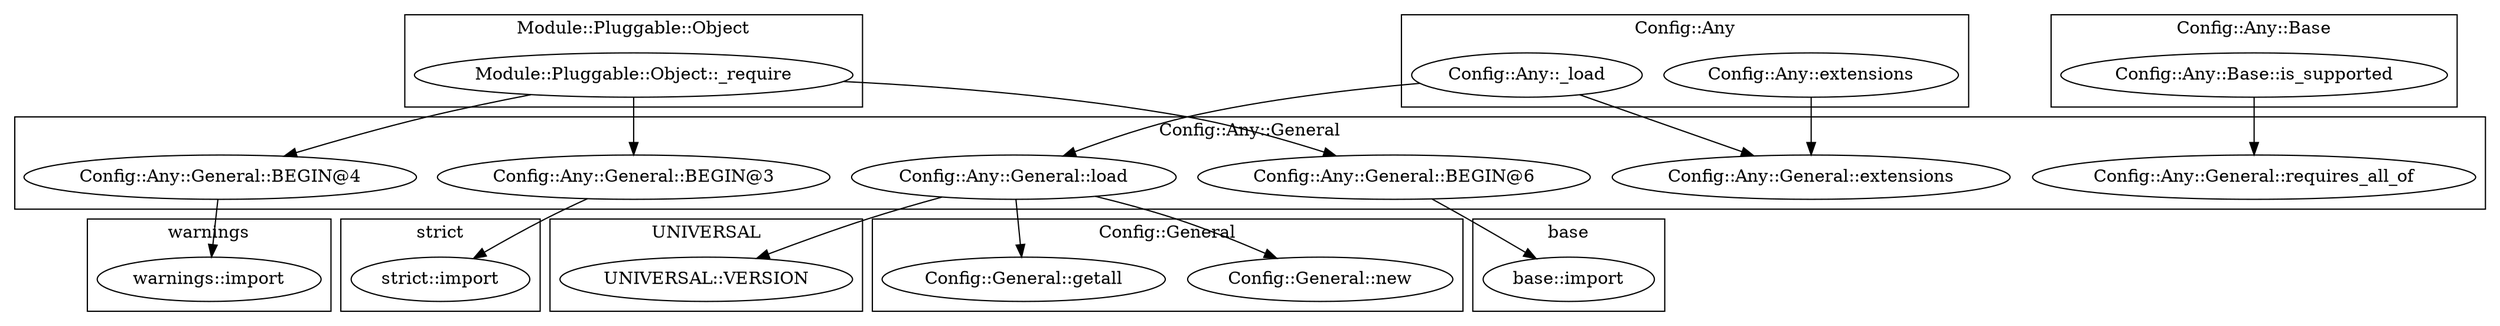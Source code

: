 digraph {
graph [overlap=false]
subgraph cluster_Config_Any_General {
	label="Config::Any::General";
	"Config::Any::General::BEGIN@4";
	"Config::Any::General::BEGIN@3";
	"Config::Any::General::extensions";
	"Config::Any::General::requires_all_of";
	"Config::Any::General::load";
	"Config::Any::General::BEGIN@6";
}
subgraph cluster_UNIVERSAL {
	label="UNIVERSAL";
	"UNIVERSAL::VERSION";
}
subgraph cluster_warnings {
	label="warnings";
	"warnings::import";
}
subgraph cluster_base {
	label="base";
	"base::import";
}
subgraph cluster_Module_Pluggable_Object {
	label="Module::Pluggable::Object";
	"Module::Pluggable::Object::_require";
}
subgraph cluster_Config_Any {
	label="Config::Any";
	"Config::Any::_load";
	"Config::Any::extensions";
}
subgraph cluster_Config_General {
	label="Config::General";
	"Config::General::new";
	"Config::General::getall";
}
subgraph cluster_Config_Any_Base {
	label="Config::Any::Base";
	"Config::Any::Base::is_supported";
}
subgraph cluster_strict {
	label="strict";
	"strict::import";
}
"Module::Pluggable::Object::_require" -> "Config::Any::General::BEGIN@3";
"Module::Pluggable::Object::_require" -> "Config::Any::General::BEGIN@6";
"Config::Any::General::BEGIN@3" -> "strict::import";
"Config::Any::General::load" -> "Config::General::new";
"Config::Any::Base::is_supported" -> "Config::Any::General::requires_all_of";
"Config::Any::General::BEGIN@6" -> "base::import";
"Config::Any::_load" -> "Config::Any::General::extensions";
"Config::Any::extensions" -> "Config::Any::General::extensions";
"Config::Any::General::BEGIN@4" -> "warnings::import";
"Module::Pluggable::Object::_require" -> "Config::Any::General::BEGIN@4";
"Config::Any::General::load" -> "Config::General::getall";
"Config::Any::General::load" -> "UNIVERSAL::VERSION";
"Config::Any::_load" -> "Config::Any::General::load";
}
